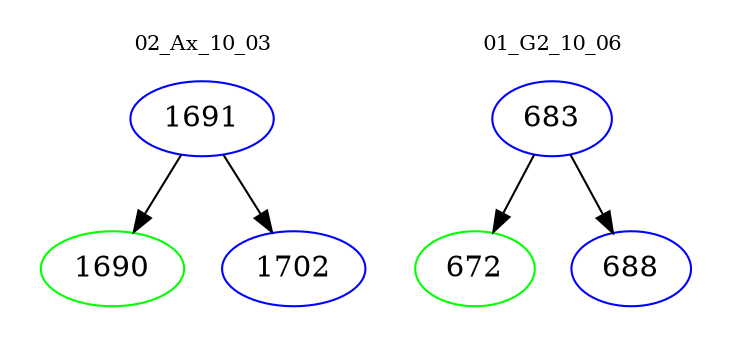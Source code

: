 digraph{
subgraph cluster_0 {
color = white
label = "02_Ax_10_03";
fontsize=10;
T0_1691 [label="1691", color="blue"]
T0_1691 -> T0_1690 [color="black"]
T0_1690 [label="1690", color="green"]
T0_1691 -> T0_1702 [color="black"]
T0_1702 [label="1702", color="blue"]
}
subgraph cluster_1 {
color = white
label = "01_G2_10_06";
fontsize=10;
T1_683 [label="683", color="blue"]
T1_683 -> T1_672 [color="black"]
T1_672 [label="672", color="green"]
T1_683 -> T1_688 [color="black"]
T1_688 [label="688", color="blue"]
}
}
